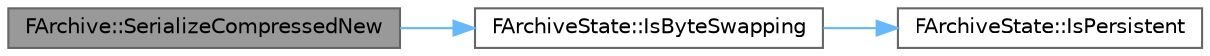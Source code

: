 digraph "FArchive::SerializeCompressedNew"
{
 // INTERACTIVE_SVG=YES
 // LATEX_PDF_SIZE
  bgcolor="transparent";
  edge [fontname=Helvetica,fontsize=10,labelfontname=Helvetica,labelfontsize=10];
  node [fontname=Helvetica,fontsize=10,shape=box,height=0.2,width=0.4];
  rankdir="LR";
  Node1 [id="Node000001",label="FArchive::SerializeCompressedNew",height=0.2,width=0.4,color="gray40", fillcolor="grey60", style="filled", fontcolor="black",tooltip="Serializes and compresses/ uncompresses data with default compressor choices."];
  Node1 -> Node2 [id="edge1_Node000001_Node000002",color="steelblue1",style="solid",tooltip=" "];
  Node2 [id="Node000002",label="FArchiveState::IsByteSwapping",height=0.2,width=0.4,color="grey40", fillcolor="white", style="filled",URL="$d8/dea/structFArchiveState.html#a6a1a82f302ce97cae98f4e5ec1f4a544",tooltip="Returns true if data larger than 1 byte should be swapped to deal with endian mismatches."];
  Node2 -> Node3 [id="edge2_Node000002_Node000003",color="steelblue1",style="solid",tooltip=" "];
  Node3 [id="Node000003",label="FArchiveState::IsPersistent",height=0.2,width=0.4,color="grey40", fillcolor="white", style="filled",URL="$d8/dea/structFArchiveState.html#a3b207033300ba69ffce541a0c200637c",tooltip="Returns true if this archive is saving or loading data destined for persistent storage and should ski..."];
}
